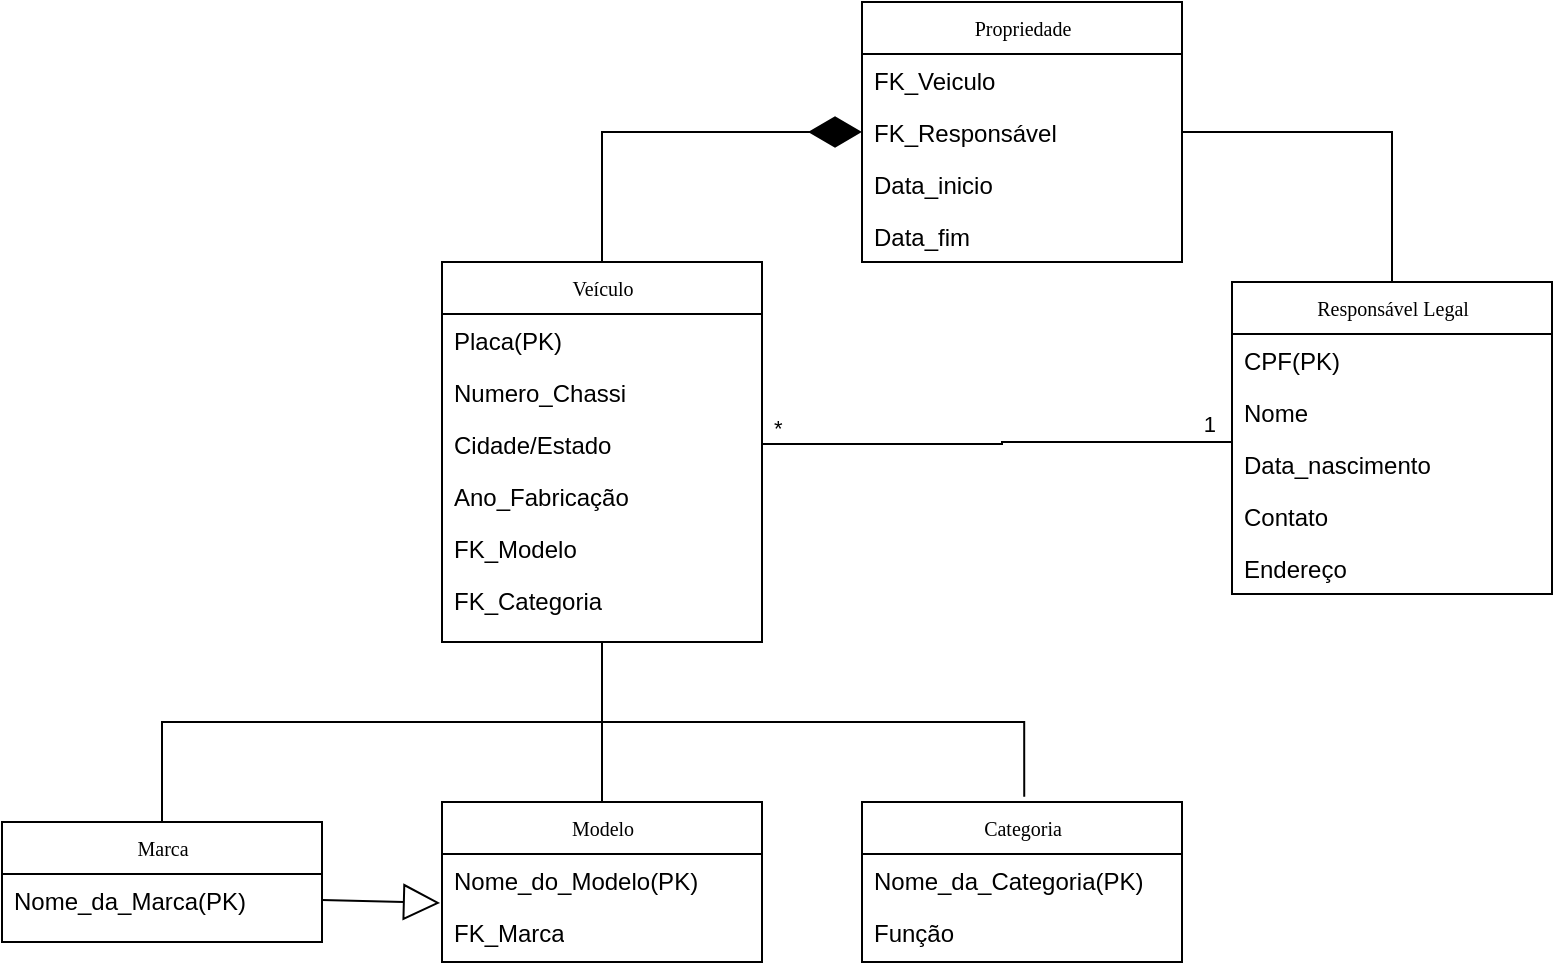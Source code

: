 <mxfile version="24.7.16">
  <diagram name="Page-1" id="c4acf3e9-155e-7222-9cf6-157b1a14988f">
    <mxGraphModel dx="2185" dy="1029" grid="1" gridSize="10" guides="1" tooltips="1" connect="1" arrows="1" fold="1" page="1" pageScale="1" pageWidth="850" pageHeight="1100" background="none" math="0" shadow="0">
      <root>
        <mxCell id="0" />
        <mxCell id="1" parent="0" />
        <mxCell id="5d2195bd80daf111-38" style="edgeStyle=orthogonalEdgeStyle;rounded=0;html=1;dashed=1;labelBackgroundColor=none;startFill=0;endArrow=open;endFill=0;endSize=10;fontFamily=Verdana;fontSize=10;" parent="1" source="17acba5748e5396b-2" edge="1">
          <mxGeometry relative="1" as="geometry">
            <Array as="points">
              <mxPoint x="590" y="721" />
            </Array>
            <mxPoint x="590" y="823.0" as="targetPoint" />
          </mxGeometry>
        </mxCell>
        <mxCell id="17acba5748e5396b-20" value="Veículo" style="swimlane;html=1;fontStyle=0;childLayout=stackLayout;horizontal=1;startSize=26;fillColor=none;horizontalStack=0;resizeParent=1;resizeLast=0;collapsible=1;marginBottom=0;swimlaneFillColor=#ffffff;rounded=0;shadow=0;comic=0;labelBackgroundColor=none;strokeWidth=1;fontFamily=Verdana;fontSize=10;align=center;" parent="1" vertex="1">
          <mxGeometry x="258" y="160" width="160" height="190" as="geometry" />
        </mxCell>
        <mxCell id="17acba5748e5396b-21" value="Placa(PK)" style="text;html=1;strokeColor=none;fillColor=none;align=left;verticalAlign=top;spacingLeft=4;spacingRight=4;whiteSpace=wrap;overflow=hidden;rotatable=0;points=[[0,0.5],[1,0.5]];portConstraint=eastwest;" parent="17acba5748e5396b-20" vertex="1">
          <mxGeometry y="26" width="160" height="26" as="geometry" />
        </mxCell>
        <mxCell id="17acba5748e5396b-24" value="Numero_Chassi" style="text;html=1;strokeColor=none;fillColor=none;align=left;verticalAlign=top;spacingLeft=4;spacingRight=4;whiteSpace=wrap;overflow=hidden;rotatable=0;points=[[0,0.5],[1,0.5]];portConstraint=eastwest;" parent="17acba5748e5396b-20" vertex="1">
          <mxGeometry y="52" width="160" height="26" as="geometry" />
        </mxCell>
        <mxCell id="17acba5748e5396b-26" value="Cidade/Estado&lt;div&gt;&lt;br&gt;&lt;div&gt;&lt;br&gt;&lt;/div&gt;&lt;/div&gt;" style="text;html=1;strokeColor=none;fillColor=none;align=left;verticalAlign=top;spacingLeft=4;spacingRight=4;whiteSpace=wrap;overflow=hidden;rotatable=0;points=[[0,0.5],[1,0.5]];portConstraint=eastwest;" parent="17acba5748e5396b-20" vertex="1">
          <mxGeometry y="78" width="160" height="26" as="geometry" />
        </mxCell>
        <mxCell id="VOTdqIs5eNJ678KMnOC1-31" value="Ano_Fabricação" style="text;html=1;strokeColor=none;fillColor=none;align=left;verticalAlign=top;spacingLeft=4;spacingRight=4;whiteSpace=wrap;overflow=hidden;rotatable=0;points=[[0,0.5],[1,0.5]];portConstraint=eastwest;" vertex="1" parent="17acba5748e5396b-20">
          <mxGeometry y="104" width="160" height="26" as="geometry" />
        </mxCell>
        <mxCell id="VOTdqIs5eNJ678KMnOC1-32" value="&lt;div&gt;FK_Modelo&lt;/div&gt;" style="text;html=1;strokeColor=none;fillColor=none;align=left;verticalAlign=top;spacingLeft=4;spacingRight=4;whiteSpace=wrap;overflow=hidden;rotatable=0;points=[[0,0.5],[1,0.5]];portConstraint=eastwest;" vertex="1" parent="17acba5748e5396b-20">
          <mxGeometry y="130" width="160" height="26" as="geometry" />
        </mxCell>
        <mxCell id="VOTdqIs5eNJ678KMnOC1-33" value="&lt;div&gt;FK_Categoria&lt;/div&gt;" style="text;html=1;strokeColor=none;fillColor=none;align=left;verticalAlign=top;spacingLeft=4;spacingRight=4;whiteSpace=wrap;overflow=hidden;rotatable=0;points=[[0,0.5],[1,0.5]];portConstraint=eastwest;" vertex="1" parent="17acba5748e5396b-20">
          <mxGeometry y="156" width="160" height="26" as="geometry" />
        </mxCell>
        <mxCell id="5d2195bd80daf111-41" style="edgeStyle=orthogonalEdgeStyle;rounded=0;html=1;dashed=1;labelBackgroundColor=none;startFill=0;endArrow=open;endFill=0;endSize=10;fontFamily=Verdana;fontSize=10;" parent="1" source="5d2195bd80daf111-5" edge="1">
          <mxGeometry relative="1" as="geometry">
            <Array as="points" />
            <mxPoint x="730" y="628.0" as="targetPoint" />
          </mxGeometry>
        </mxCell>
        <mxCell id="5d2195bd80daf111-37" style="edgeStyle=orthogonalEdgeStyle;rounded=0;html=1;dashed=1;labelBackgroundColor=none;startFill=0;endArrow=open;endFill=0;endSize=10;fontFamily=Verdana;fontSize=10;" parent="1" source="5d2195bd80daf111-5" edge="1">
          <mxGeometry relative="1" as="geometry">
            <Array as="points">
              <mxPoint x="570" y="590" />
            </Array>
            <mxPoint x="570" y="823.0" as="targetPoint" />
          </mxGeometry>
        </mxCell>
        <mxCell id="VOTdqIs5eNJ678KMnOC1-10" value="Marca" style="swimlane;html=1;fontStyle=0;childLayout=stackLayout;horizontal=1;startSize=26;fillColor=none;horizontalStack=0;resizeParent=1;resizeLast=0;collapsible=1;marginBottom=0;swimlaneFillColor=#ffffff;rounded=0;shadow=0;comic=0;labelBackgroundColor=none;strokeWidth=1;fontFamily=Verdana;fontSize=10;align=center;" vertex="1" parent="1">
          <mxGeometry x="38" y="440" width="160" height="60" as="geometry" />
        </mxCell>
        <mxCell id="VOTdqIs5eNJ678KMnOC1-11" value="Nome_da_Marca(PK)" style="text;html=1;strokeColor=none;fillColor=none;align=left;verticalAlign=top;spacingLeft=4;spacingRight=4;whiteSpace=wrap;overflow=hidden;rotatable=0;points=[[0,0.5],[1,0.5]];portConstraint=eastwest;" vertex="1" parent="VOTdqIs5eNJ678KMnOC1-10">
          <mxGeometry y="26" width="160" height="26" as="geometry" />
        </mxCell>
        <mxCell id="VOTdqIs5eNJ678KMnOC1-14" value="Categoria" style="swimlane;html=1;fontStyle=0;childLayout=stackLayout;horizontal=1;startSize=26;fillColor=none;horizontalStack=0;resizeParent=1;resizeLast=0;collapsible=1;marginBottom=0;swimlaneFillColor=#ffffff;rounded=0;shadow=0;comic=0;labelBackgroundColor=none;strokeWidth=1;fontFamily=Verdana;fontSize=10;align=center;" vertex="1" parent="1">
          <mxGeometry x="468" y="430" width="160" height="80" as="geometry" />
        </mxCell>
        <mxCell id="VOTdqIs5eNJ678KMnOC1-16" value="Nome_da_Categoria(PK)" style="text;html=1;strokeColor=none;fillColor=none;align=left;verticalAlign=top;spacingLeft=4;spacingRight=4;whiteSpace=wrap;overflow=hidden;rotatable=0;points=[[0,0.5],[1,0.5]];portConstraint=eastwest;" vertex="1" parent="VOTdqIs5eNJ678KMnOC1-14">
          <mxGeometry y="26" width="160" height="26" as="geometry" />
        </mxCell>
        <mxCell id="VOTdqIs5eNJ678KMnOC1-17" value="Função" style="text;html=1;strokeColor=none;fillColor=none;align=left;verticalAlign=top;spacingLeft=4;spacingRight=4;whiteSpace=wrap;overflow=hidden;rotatable=0;points=[[0,0.5],[1,0.5]];portConstraint=eastwest;" vertex="1" parent="VOTdqIs5eNJ678KMnOC1-14">
          <mxGeometry y="52" width="160" height="26" as="geometry" />
        </mxCell>
        <mxCell id="VOTdqIs5eNJ678KMnOC1-18" value="Modelo" style="swimlane;html=1;fontStyle=0;childLayout=stackLayout;horizontal=1;startSize=26;fillColor=none;horizontalStack=0;resizeParent=1;resizeLast=0;collapsible=1;marginBottom=0;swimlaneFillColor=#ffffff;rounded=0;shadow=0;comic=0;labelBackgroundColor=none;strokeWidth=1;fontFamily=Verdana;fontSize=10;align=center;" vertex="1" parent="1">
          <mxGeometry x="258" y="430" width="160" height="80" as="geometry" />
        </mxCell>
        <mxCell id="VOTdqIs5eNJ678KMnOC1-19" value="Nome_do_Modelo(PK)" style="text;html=1;strokeColor=none;fillColor=none;align=left;verticalAlign=top;spacingLeft=4;spacingRight=4;whiteSpace=wrap;overflow=hidden;rotatable=0;points=[[0,0.5],[1,0.5]];portConstraint=eastwest;" vertex="1" parent="VOTdqIs5eNJ678KMnOC1-18">
          <mxGeometry y="26" width="160" height="26" as="geometry" />
        </mxCell>
        <mxCell id="VOTdqIs5eNJ678KMnOC1-20" value="FK_Marca" style="text;html=1;strokeColor=none;fillColor=none;align=left;verticalAlign=top;spacingLeft=4;spacingRight=4;whiteSpace=wrap;overflow=hidden;rotatable=0;points=[[0,0.5],[1,0.5]];portConstraint=eastwest;" vertex="1" parent="VOTdqIs5eNJ678KMnOC1-18">
          <mxGeometry y="52" width="160" height="26" as="geometry" />
        </mxCell>
        <mxCell id="VOTdqIs5eNJ678KMnOC1-22" value="Responsável Legal" style="swimlane;html=1;fontStyle=0;childLayout=stackLayout;horizontal=1;startSize=26;fillColor=none;horizontalStack=0;resizeParent=1;resizeLast=0;collapsible=1;marginBottom=0;swimlaneFillColor=#ffffff;rounded=0;shadow=0;comic=0;labelBackgroundColor=none;strokeWidth=1;fontFamily=Verdana;fontSize=10;align=center;" vertex="1" parent="1">
          <mxGeometry x="653" y="170" width="160" height="156" as="geometry" />
        </mxCell>
        <mxCell id="VOTdqIs5eNJ678KMnOC1-23" value="CPF(PK)" style="text;html=1;strokeColor=none;fillColor=none;align=left;verticalAlign=top;spacingLeft=4;spacingRight=4;whiteSpace=wrap;overflow=hidden;rotatable=0;points=[[0,0.5],[1,0.5]];portConstraint=eastwest;" vertex="1" parent="VOTdqIs5eNJ678KMnOC1-22">
          <mxGeometry y="26" width="160" height="26" as="geometry" />
        </mxCell>
        <mxCell id="VOTdqIs5eNJ678KMnOC1-24" value="Nome" style="text;html=1;strokeColor=none;fillColor=none;align=left;verticalAlign=top;spacingLeft=4;spacingRight=4;whiteSpace=wrap;overflow=hidden;rotatable=0;points=[[0,0.5],[1,0.5]];portConstraint=eastwest;" vertex="1" parent="VOTdqIs5eNJ678KMnOC1-22">
          <mxGeometry y="52" width="160" height="26" as="geometry" />
        </mxCell>
        <mxCell id="VOTdqIs5eNJ678KMnOC1-25" value="Data_nasci&lt;span style=&quot;color: rgba(0, 0, 0, 0); font-family: monospace; font-size: 0px; text-wrap: nowrap;&quot;&gt;%3CmxGraphModel%3E%3Croot%3E%3CmxCell%20id%3D%220%22%2F%3E%3CmxCell%20id%3D%221%22%20parent%3D%220%22%2F%3E%3CmxCell%20id%3D%222%22%20value%3D%22Data_inicio%26lt%3Bdiv%26gt%3B%26lt%3Bbr%26gt%3B%26lt%3B%2Fdiv%26gt%3B%22%20style%3D%22text%3Bhtml%3D1%3BstrokeColor%3Dnone%3BfillColor%3Dnone%3Balign%3Dleft%3BverticalAlign%3Dtop%3BspacingLeft%3D4%3BspacingRight%3D4%3BwhiteSpace%3Dwrap%3Boverflow%3Dhidden%3Brotatable%3D0%3Bpoints%3D%5B%5B0%2C0.5%5D%2C%5B1%2C0.5%5D%5D%3BportConstraint%3Deastwest%3B%22%20vertex%3D%221%22%20parent%3D%221%22%3E%3CmxGeometry%20x%3D%22480%22%20y%3D%22178%22%20width%3D%22160%22%20height%3D%2232%22%20as%3D%22geometry%22%2F%3E%3C%2FmxCell%3E%3C%2Froot%3E%3C%2FmxGraphModel%3E&lt;/span&gt;mento&lt;div&gt;&lt;br&gt;&lt;/div&gt;" style="text;html=1;strokeColor=none;fillColor=none;align=left;verticalAlign=top;spacingLeft=4;spacingRight=4;whiteSpace=wrap;overflow=hidden;rotatable=0;points=[[0,0.5],[1,0.5]];portConstraint=eastwest;" vertex="1" parent="VOTdqIs5eNJ678KMnOC1-22">
          <mxGeometry y="78" width="160" height="26" as="geometry" />
        </mxCell>
        <mxCell id="VOTdqIs5eNJ678KMnOC1-36" value="&lt;div&gt;Contato&lt;/div&gt;&lt;div&gt;&lt;br&gt;&lt;/div&gt;" style="text;html=1;strokeColor=none;fillColor=none;align=left;verticalAlign=top;spacingLeft=4;spacingRight=4;whiteSpace=wrap;overflow=hidden;rotatable=0;points=[[0,0.5],[1,0.5]];portConstraint=eastwest;" vertex="1" parent="VOTdqIs5eNJ678KMnOC1-22">
          <mxGeometry y="104" width="160" height="26" as="geometry" />
        </mxCell>
        <mxCell id="VOTdqIs5eNJ678KMnOC1-37" value="&lt;div&gt;Endereço&amp;nbsp;&lt;/div&gt;&lt;div&gt;&lt;br&gt;&lt;/div&gt;" style="text;html=1;strokeColor=none;fillColor=none;align=left;verticalAlign=top;spacingLeft=4;spacingRight=4;whiteSpace=wrap;overflow=hidden;rotatable=0;points=[[0,0.5],[1,0.5]];portConstraint=eastwest;" vertex="1" parent="VOTdqIs5eNJ678KMnOC1-22">
          <mxGeometry y="130" width="160" height="26" as="geometry" />
        </mxCell>
        <mxCell id="VOTdqIs5eNJ678KMnOC1-26" value="Propriedade" style="swimlane;html=1;fontStyle=0;childLayout=stackLayout;horizontal=1;startSize=26;fillColor=none;horizontalStack=0;resizeParent=1;resizeLast=0;collapsible=1;marginBottom=0;swimlaneFillColor=#ffffff;rounded=0;shadow=0;comic=0;labelBackgroundColor=none;strokeWidth=1;fontFamily=Verdana;fontSize=10;align=center;" vertex="1" parent="1">
          <mxGeometry x="468" y="30" width="160" height="130" as="geometry" />
        </mxCell>
        <mxCell id="VOTdqIs5eNJ678KMnOC1-27" value="FK_Veiculo" style="text;html=1;strokeColor=none;fillColor=none;align=left;verticalAlign=top;spacingLeft=4;spacingRight=4;whiteSpace=wrap;overflow=hidden;rotatable=0;points=[[0,0.5],[1,0.5]];portConstraint=eastwest;" vertex="1" parent="VOTdqIs5eNJ678KMnOC1-26">
          <mxGeometry y="26" width="160" height="26" as="geometry" />
        </mxCell>
        <mxCell id="VOTdqIs5eNJ678KMnOC1-38" value="FK_Responsável&lt;div&gt;&lt;br&gt;&lt;/div&gt;" style="text;html=1;strokeColor=none;fillColor=none;align=left;verticalAlign=top;spacingLeft=4;spacingRight=4;whiteSpace=wrap;overflow=hidden;rotatable=0;points=[[0,0.5],[1,0.5]];portConstraint=eastwest;" vertex="1" parent="VOTdqIs5eNJ678KMnOC1-26">
          <mxGeometry y="52" width="160" height="26" as="geometry" />
        </mxCell>
        <mxCell id="VOTdqIs5eNJ678KMnOC1-28" value="&lt;div&gt;Data_inicio&lt;/div&gt;" style="text;html=1;strokeColor=none;fillColor=none;align=left;verticalAlign=top;spacingLeft=4;spacingRight=4;whiteSpace=wrap;overflow=hidden;rotatable=0;points=[[0,0.5],[1,0.5]];portConstraint=eastwest;" vertex="1" parent="VOTdqIs5eNJ678KMnOC1-26">
          <mxGeometry y="78" width="160" height="26" as="geometry" />
        </mxCell>
        <mxCell id="VOTdqIs5eNJ678KMnOC1-39" value="&lt;div&gt;Data_fim&lt;/div&gt;&lt;div&gt;&lt;br&gt;&lt;/div&gt;" style="text;html=1;strokeColor=none;fillColor=none;align=left;verticalAlign=top;spacingLeft=4;spacingRight=4;whiteSpace=wrap;overflow=hidden;rotatable=0;points=[[0,0.5],[1,0.5]];portConstraint=eastwest;" vertex="1" parent="VOTdqIs5eNJ678KMnOC1-26">
          <mxGeometry y="104" width="160" height="26" as="geometry" />
        </mxCell>
        <mxCell id="VOTdqIs5eNJ678KMnOC1-78" value="" style="endArrow=block;endSize=16;endFill=0;html=1;rounded=0;entryX=-0.006;entryY=0.94;entryDx=0;entryDy=0;entryPerimeter=0;exitX=1;exitY=0.5;exitDx=0;exitDy=0;" edge="1" parent="1" source="VOTdqIs5eNJ678KMnOC1-11" target="VOTdqIs5eNJ678KMnOC1-19">
          <mxGeometry x="0.022" y="-18" width="160" relative="1" as="geometry">
            <mxPoint x="188" y="320" as="sourcePoint" />
            <mxPoint x="348" y="320" as="targetPoint" />
            <mxPoint as="offset" />
          </mxGeometry>
        </mxCell>
        <mxCell id="VOTdqIs5eNJ678KMnOC1-82" value="" style="endArrow=none;html=1;edgeStyle=orthogonalEdgeStyle;rounded=0;entryX=0;entryY=0.5;entryDx=0;entryDy=0;exitX=1;exitY=0.5;exitDx=0;exitDy=0;" edge="1" parent="1" source="17acba5748e5396b-26" target="VOTdqIs5eNJ678KMnOC1-25">
          <mxGeometry relative="1" as="geometry">
            <mxPoint x="448" y="320" as="sourcePoint" />
            <mxPoint x="608" y="320" as="targetPoint" />
            <Array as="points">
              <mxPoint x="538" y="251" />
              <mxPoint x="653" y="250" />
            </Array>
          </mxGeometry>
        </mxCell>
        <mxCell id="VOTdqIs5eNJ678KMnOC1-83" value="*" style="edgeLabel;resizable=0;html=1;align=left;verticalAlign=bottom;" connectable="0" vertex="1" parent="VOTdqIs5eNJ678KMnOC1-82">
          <mxGeometry x="-1" relative="1" as="geometry">
            <mxPoint x="4" as="offset" />
          </mxGeometry>
        </mxCell>
        <mxCell id="VOTdqIs5eNJ678KMnOC1-84" value="1" style="edgeLabel;resizable=0;html=1;align=right;verticalAlign=bottom;" connectable="0" vertex="1" parent="VOTdqIs5eNJ678KMnOC1-82">
          <mxGeometry x="1" relative="1" as="geometry">
            <mxPoint x="-8" y="-12" as="offset" />
          </mxGeometry>
        </mxCell>
        <mxCell id="VOTdqIs5eNJ678KMnOC1-89" value="" style="endArrow=diamondThin;endFill=1;endSize=24;html=1;rounded=0;entryX=0;entryY=0.5;entryDx=0;entryDy=0;exitX=0.5;exitY=0;exitDx=0;exitDy=0;edgeStyle=orthogonalEdgeStyle;" edge="1" parent="1" source="17acba5748e5396b-20" target="VOTdqIs5eNJ678KMnOC1-38">
          <mxGeometry width="160" relative="1" as="geometry">
            <mxPoint x="360" y="90" as="sourcePoint" />
            <mxPoint x="520" y="90" as="targetPoint" />
          </mxGeometry>
        </mxCell>
        <mxCell id="VOTdqIs5eNJ678KMnOC1-91" value="" style="endArrow=none;html=1;edgeStyle=orthogonalEdgeStyle;rounded=0;entryX=0.5;entryY=0;entryDx=0;entryDy=0;exitX=1;exitY=0.5;exitDx=0;exitDy=0;" edge="1" parent="1" source="VOTdqIs5eNJ678KMnOC1-38" target="VOTdqIs5eNJ678KMnOC1-22">
          <mxGeometry relative="1" as="geometry">
            <mxPoint x="360" y="90" as="sourcePoint" />
            <mxPoint x="520" y="90" as="targetPoint" />
          </mxGeometry>
        </mxCell>
        <mxCell id="VOTdqIs5eNJ678KMnOC1-94" value="" style="endArrow=none;html=1;edgeStyle=orthogonalEdgeStyle;rounded=0;exitX=0.5;exitY=1;exitDx=0;exitDy=0;entryX=0.5;entryY=0;entryDx=0;entryDy=0;" edge="1" parent="1" source="17acba5748e5396b-20" target="VOTdqIs5eNJ678KMnOC1-18">
          <mxGeometry relative="1" as="geometry">
            <mxPoint x="360" y="90" as="sourcePoint" />
            <mxPoint x="520" y="90" as="targetPoint" />
          </mxGeometry>
        </mxCell>
        <mxCell id="VOTdqIs5eNJ678KMnOC1-99" value="" style="endArrow=none;html=1;edgeStyle=orthogonalEdgeStyle;rounded=0;entryX=0.5;entryY=1;entryDx=0;entryDy=0;exitX=0.5;exitY=0;exitDx=0;exitDy=0;" edge="1" parent="1" source="VOTdqIs5eNJ678KMnOC1-10" target="17acba5748e5396b-20">
          <mxGeometry relative="1" as="geometry">
            <mxPoint x="130" y="380" as="sourcePoint" />
            <mxPoint x="290" y="380" as="targetPoint" />
            <Array as="points">
              <mxPoint x="118" y="390" />
              <mxPoint x="338" y="390" />
            </Array>
          </mxGeometry>
        </mxCell>
        <mxCell id="VOTdqIs5eNJ678KMnOC1-104" value="" style="endArrow=none;html=1;edgeStyle=orthogonalEdgeStyle;rounded=0;exitX=0.5;exitY=1;exitDx=0;exitDy=0;entryX=0.507;entryY=-0.033;entryDx=0;entryDy=0;entryPerimeter=0;" edge="1" parent="1" source="17acba5748e5396b-20" target="VOTdqIs5eNJ678KMnOC1-14">
          <mxGeometry relative="1" as="geometry">
            <mxPoint x="360" y="390" as="sourcePoint" />
            <mxPoint x="520" y="390" as="targetPoint" />
          </mxGeometry>
        </mxCell>
      </root>
    </mxGraphModel>
  </diagram>
</mxfile>
